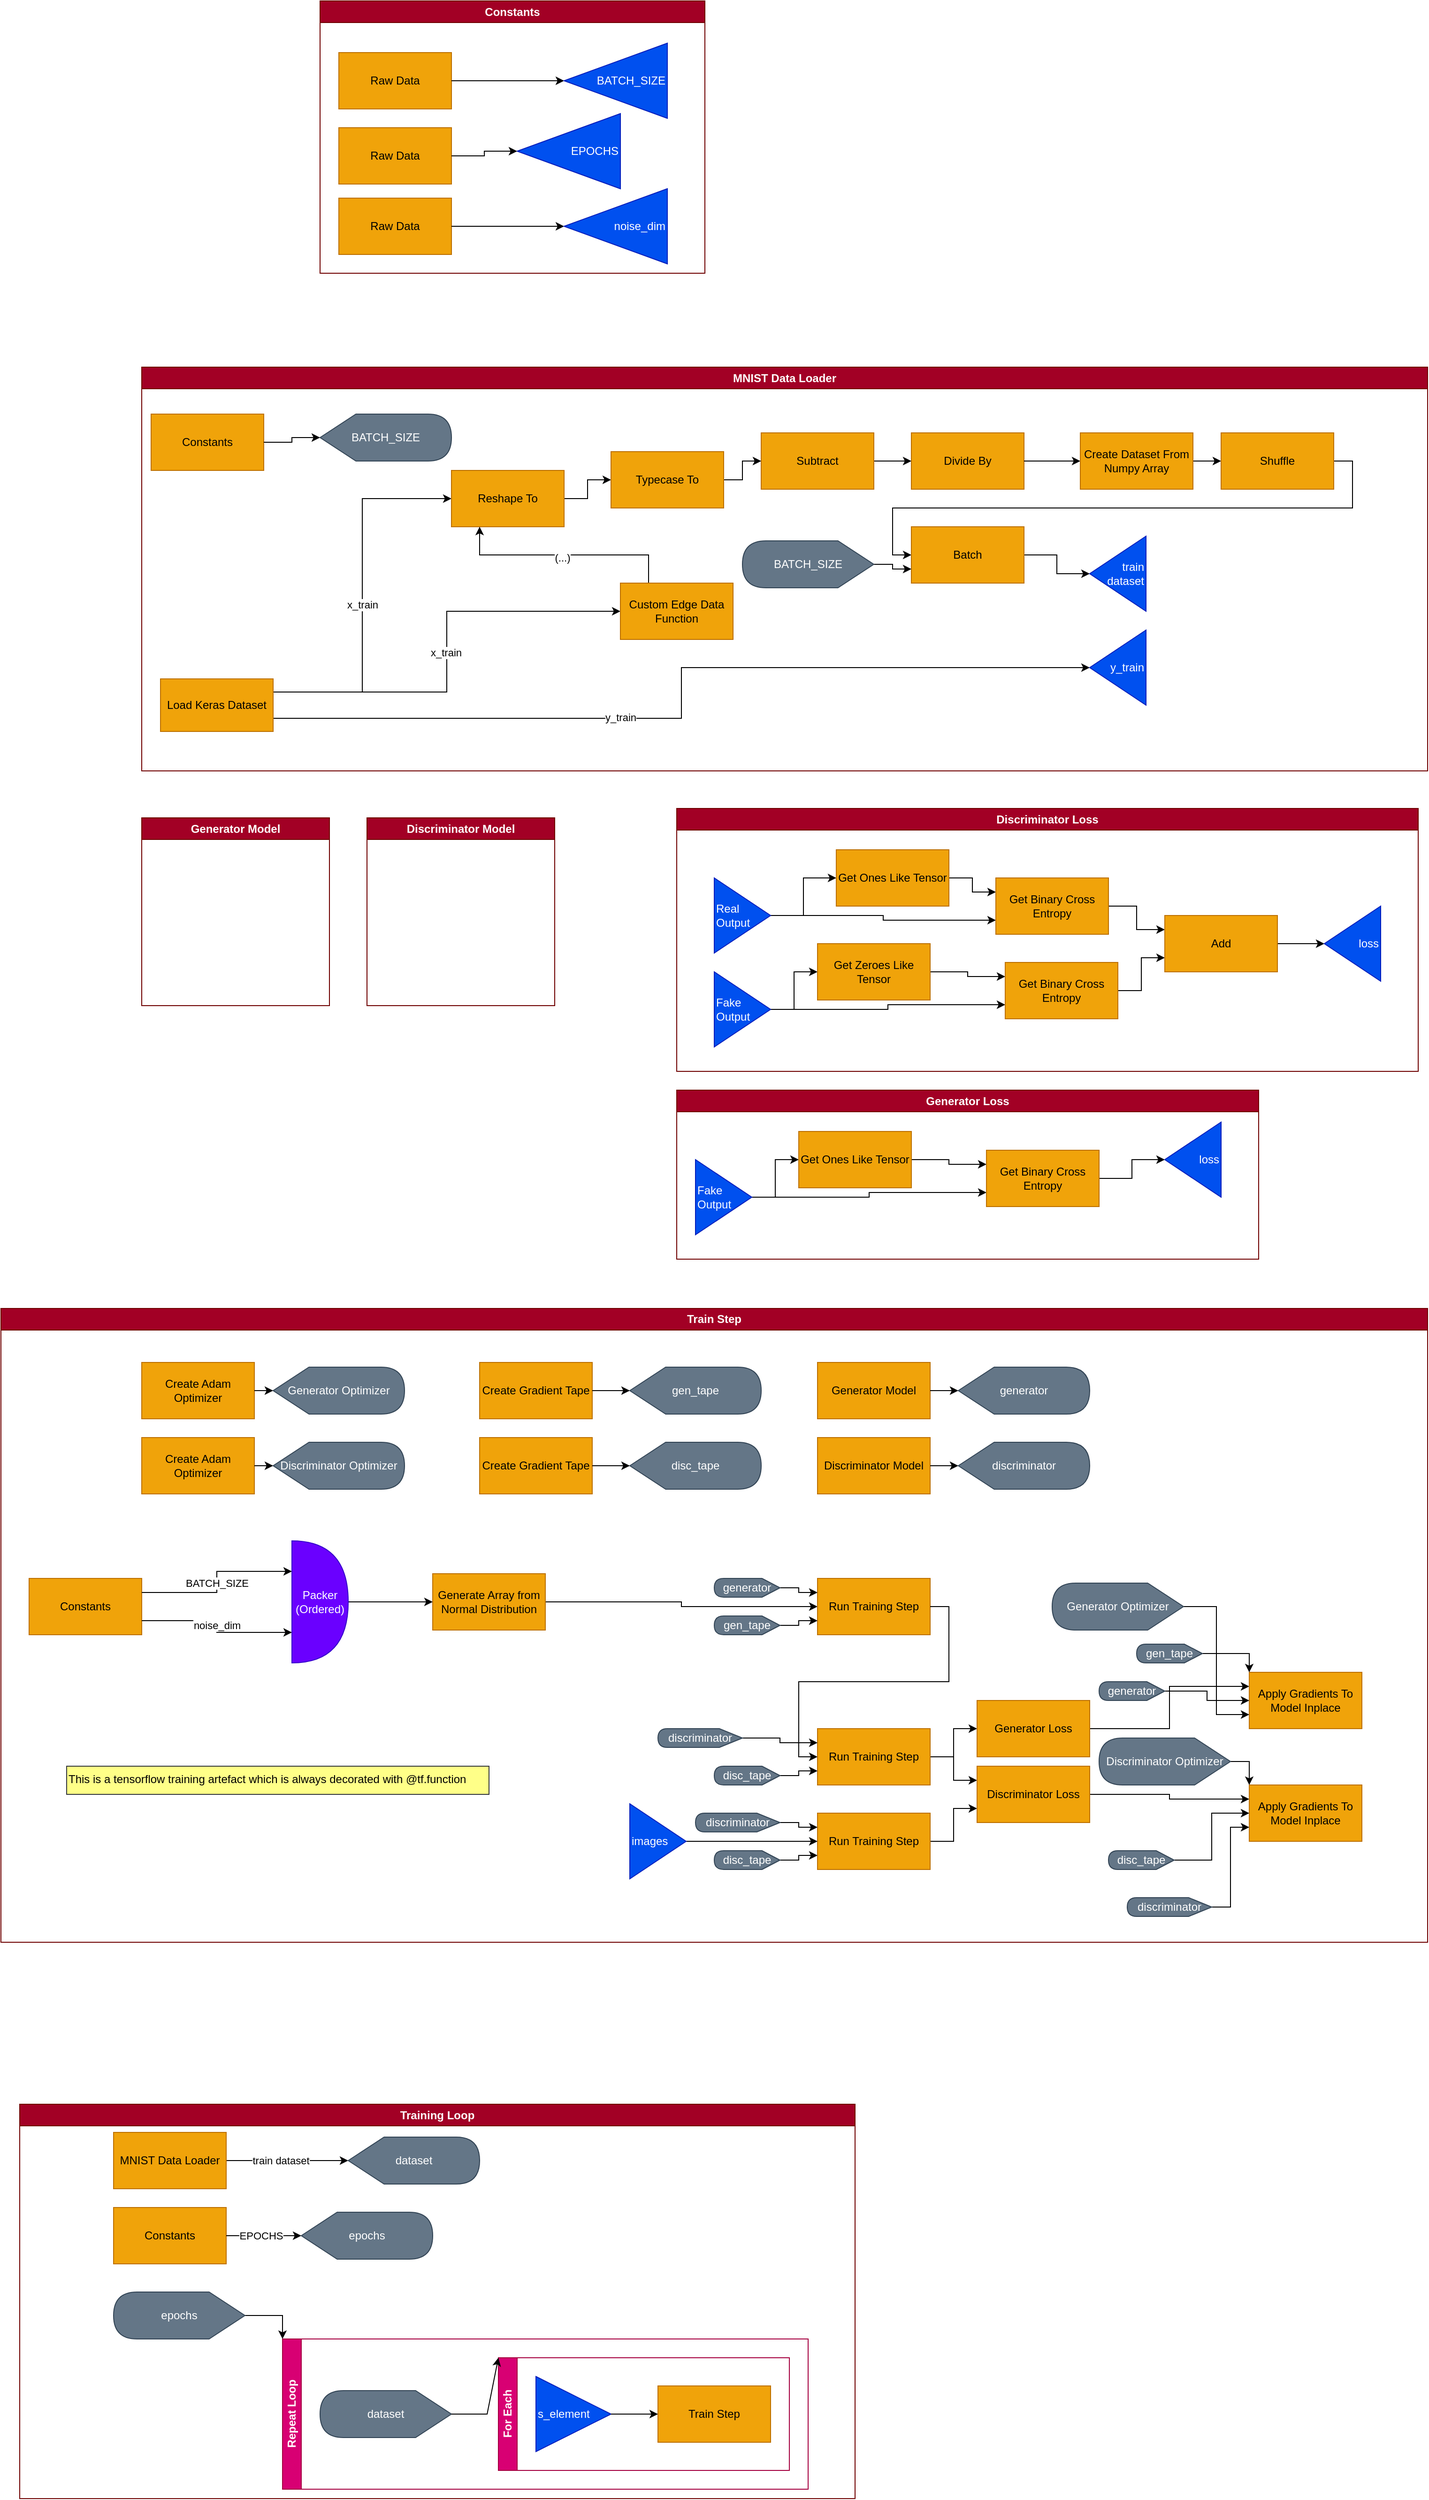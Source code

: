 <mxfile version="21.8.2" type="device">
  <diagram name="Page-1" id="CMNAbyIfZospv8cuNg1a">
    <mxGraphModel dx="2113" dy="540" grid="1" gridSize="10" guides="1" tooltips="1" connect="1" arrows="1" fold="1" page="0" pageScale="1" pageWidth="850" pageHeight="1100" math="0" shadow="0">
      <root>
        <mxCell id="0" />
        <mxCell id="1" parent="0" />
        <mxCell id="BTnDJMna1HMqzvdBmYv4-1" style="edgeStyle=orthogonalEdgeStyle;rounded=0;orthogonalLoop=1;jettySize=auto;html=1;exitX=1;exitY=0.25;exitDx=0;exitDy=0;entryX=0;entryY=0.5;entryDx=0;entryDy=0;" edge="1" parent="1" source="BTnDJMna1HMqzvdBmYv4-9" target="BTnDJMna1HMqzvdBmYv4-21">
          <mxGeometry relative="1" as="geometry">
            <mxPoint x="-510" y="977.923" as="targetPoint" />
            <Array as="points">
              <mxPoint x="-645" y="976" />
              <mxPoint x="-645" y="770" />
            </Array>
          </mxGeometry>
        </mxCell>
        <mxCell id="BTnDJMna1HMqzvdBmYv4-2" value="x_train" style="edgeLabel;html=1;align=center;verticalAlign=middle;resizable=0;points=[];" vertex="1" connectable="0" parent="BTnDJMna1HMqzvdBmYv4-1">
          <mxGeometry x="-0.048" relative="1" as="geometry">
            <mxPoint as="offset" />
          </mxGeometry>
        </mxCell>
        <mxCell id="BTnDJMna1HMqzvdBmYv4-5" style="edgeStyle=orthogonalEdgeStyle;rounded=0;orthogonalLoop=1;jettySize=auto;html=1;exitX=1;exitY=0.75;exitDx=0;exitDy=0;entryX=1;entryY=0.5;entryDx=0;entryDy=0;" edge="1" parent="1" source="BTnDJMna1HMqzvdBmYv4-9" target="BTnDJMna1HMqzvdBmYv4-16">
          <mxGeometry relative="1" as="geometry">
            <mxPoint x="-510" y="1006" as="targetPoint" />
          </mxGeometry>
        </mxCell>
        <mxCell id="BTnDJMna1HMqzvdBmYv4-6" value="y_train" style="edgeLabel;html=1;align=center;verticalAlign=middle;resizable=0;points=[];" vertex="1" connectable="0" parent="BTnDJMna1HMqzvdBmYv4-5">
          <mxGeometry x="-0.199" y="1" relative="1" as="geometry">
            <mxPoint as="offset" />
          </mxGeometry>
        </mxCell>
        <mxCell id="BTnDJMna1HMqzvdBmYv4-26" style="edgeStyle=orthogonalEdgeStyle;rounded=0;orthogonalLoop=1;jettySize=auto;html=1;exitX=1;exitY=0.25;exitDx=0;exitDy=0;entryX=0;entryY=0.5;entryDx=0;entryDy=0;" edge="1" parent="1" source="BTnDJMna1HMqzvdBmYv4-9" target="BTnDJMna1HMqzvdBmYv4-25">
          <mxGeometry relative="1" as="geometry" />
        </mxCell>
        <mxCell id="BTnDJMna1HMqzvdBmYv4-27" value="x_train" style="edgeLabel;html=1;align=center;verticalAlign=middle;resizable=0;points=[];" vertex="1" connectable="0" parent="BTnDJMna1HMqzvdBmYv4-26">
          <mxGeometry x="-0.004" y="1" relative="1" as="geometry">
            <mxPoint as="offset" />
          </mxGeometry>
        </mxCell>
        <mxCell id="BTnDJMna1HMqzvdBmYv4-9" value="Load Keras Dataset" style="rounded=0;whiteSpace=wrap;html=1;fillColor=#f0a30a;fontColor=#000000;strokeColor=#BD7000;" vertex="1" parent="1">
          <mxGeometry x="-860" y="962" width="120" height="56" as="geometry" />
        </mxCell>
        <mxCell id="BTnDJMna1HMqzvdBmYv4-18" value="MNIST Data Loader" style="swimlane;whiteSpace=wrap;html=1;fillColor=#a20025;fontColor=#ffffff;strokeColor=#6F0000;" vertex="1" parent="1">
          <mxGeometry x="-880" y="630" width="1370" height="430" as="geometry" />
        </mxCell>
        <mxCell id="BTnDJMna1HMqzvdBmYv4-16" value="y_train" style="triangle;whiteSpace=wrap;html=1;direction=west;align=right;fillColor=#0050ef;fontColor=#ffffff;strokeColor=#001DBC;" vertex="1" parent="BTnDJMna1HMqzvdBmYv4-18">
          <mxGeometry x="1010" y="280" width="60" height="80" as="geometry" />
        </mxCell>
        <mxCell id="BTnDJMna1HMqzvdBmYv4-11" value="Divide By" style="rounded=0;whiteSpace=wrap;html=1;fillColor=#f0a30a;fontColor=#000000;strokeColor=#BD7000;" vertex="1" parent="BTnDJMna1HMqzvdBmYv4-18">
          <mxGeometry x="820" y="70" width="120" height="60" as="geometry" />
        </mxCell>
        <mxCell id="BTnDJMna1HMqzvdBmYv4-10" style="edgeStyle=orthogonalEdgeStyle;rounded=0;orthogonalLoop=1;jettySize=auto;html=1;exitX=1;exitY=0.5;exitDx=0;exitDy=0;entryX=0;entryY=0.5;entryDx=0;entryDy=0;" edge="1" parent="BTnDJMna1HMqzvdBmYv4-18" source="BTnDJMna1HMqzvdBmYv4-11" target="BTnDJMna1HMqzvdBmYv4-31">
          <mxGeometry relative="1" as="geometry">
            <mxPoint x="970" y="100" as="targetPoint" />
          </mxGeometry>
        </mxCell>
        <mxCell id="BTnDJMna1HMqzvdBmYv4-20" style="edgeStyle=orthogonalEdgeStyle;rounded=0;orthogonalLoop=1;jettySize=auto;html=1;exitX=1;exitY=0.5;exitDx=0;exitDy=0;entryX=0;entryY=0.5;entryDx=0;entryDy=0;" edge="1" parent="BTnDJMna1HMqzvdBmYv4-18" source="BTnDJMna1HMqzvdBmYv4-19" target="BTnDJMna1HMqzvdBmYv4-11">
          <mxGeometry relative="1" as="geometry" />
        </mxCell>
        <mxCell id="BTnDJMna1HMqzvdBmYv4-19" value="Subtract" style="rounded=0;whiteSpace=wrap;html=1;fillColor=#f0a30a;fontColor=#000000;strokeColor=#BD7000;" vertex="1" parent="BTnDJMna1HMqzvdBmYv4-18">
          <mxGeometry x="660" y="70" width="120" height="60" as="geometry" />
        </mxCell>
        <mxCell id="BTnDJMna1HMqzvdBmYv4-23" style="edgeStyle=orthogonalEdgeStyle;rounded=0;orthogonalLoop=1;jettySize=auto;html=1;exitX=1;exitY=0.5;exitDx=0;exitDy=0;entryX=0;entryY=0.5;entryDx=0;entryDy=0;" edge="1" parent="BTnDJMna1HMqzvdBmYv4-18" source="BTnDJMna1HMqzvdBmYv4-21" target="BTnDJMna1HMqzvdBmYv4-22">
          <mxGeometry relative="1" as="geometry" />
        </mxCell>
        <mxCell id="BTnDJMna1HMqzvdBmYv4-21" value="Reshape To" style="rounded=0;whiteSpace=wrap;html=1;fillColor=#f0a30a;fontColor=#000000;strokeColor=#BD7000;" vertex="1" parent="BTnDJMna1HMqzvdBmYv4-18">
          <mxGeometry x="330" y="110" width="120" height="60" as="geometry" />
        </mxCell>
        <mxCell id="BTnDJMna1HMqzvdBmYv4-24" style="edgeStyle=orthogonalEdgeStyle;rounded=0;orthogonalLoop=1;jettySize=auto;html=1;exitX=1;exitY=0.5;exitDx=0;exitDy=0;entryX=0;entryY=0.5;entryDx=0;entryDy=0;" edge="1" parent="BTnDJMna1HMqzvdBmYv4-18" source="BTnDJMna1HMqzvdBmYv4-22" target="BTnDJMna1HMqzvdBmYv4-19">
          <mxGeometry relative="1" as="geometry" />
        </mxCell>
        <mxCell id="BTnDJMna1HMqzvdBmYv4-22" value="Typecase To" style="rounded=0;whiteSpace=wrap;html=1;fillColor=#f0a30a;fontColor=#000000;strokeColor=#BD7000;" vertex="1" parent="BTnDJMna1HMqzvdBmYv4-18">
          <mxGeometry x="500" y="90" width="120" height="60" as="geometry" />
        </mxCell>
        <mxCell id="BTnDJMna1HMqzvdBmYv4-28" style="edgeStyle=orthogonalEdgeStyle;rounded=0;orthogonalLoop=1;jettySize=auto;html=1;exitX=0.25;exitY=0;exitDx=0;exitDy=0;entryX=0.25;entryY=1;entryDx=0;entryDy=0;" edge="1" parent="BTnDJMna1HMqzvdBmYv4-18" source="BTnDJMna1HMqzvdBmYv4-25" target="BTnDJMna1HMqzvdBmYv4-21">
          <mxGeometry relative="1" as="geometry" />
        </mxCell>
        <mxCell id="BTnDJMna1HMqzvdBmYv4-29" value="(...)" style="edgeLabel;html=1;align=center;verticalAlign=middle;resizable=0;points=[];" vertex="1" connectable="0" parent="BTnDJMna1HMqzvdBmYv4-28">
          <mxGeometry x="0.016" y="3" relative="1" as="geometry">
            <mxPoint as="offset" />
          </mxGeometry>
        </mxCell>
        <mxCell id="BTnDJMna1HMqzvdBmYv4-25" value="Custom Edge Data Function" style="rounded=0;whiteSpace=wrap;html=1;fillColor=#f0a30a;fontColor=#000000;strokeColor=#BD7000;" vertex="1" parent="BTnDJMna1HMqzvdBmYv4-18">
          <mxGeometry x="510" y="230" width="120" height="60" as="geometry" />
        </mxCell>
        <mxCell id="BTnDJMna1HMqzvdBmYv4-34" style="edgeStyle=orthogonalEdgeStyle;rounded=0;orthogonalLoop=1;jettySize=auto;html=1;exitX=1;exitY=0.5;exitDx=0;exitDy=0;entryX=0;entryY=0.5;entryDx=0;entryDy=0;" edge="1" parent="BTnDJMna1HMqzvdBmYv4-18" source="BTnDJMna1HMqzvdBmYv4-31" target="BTnDJMna1HMqzvdBmYv4-32">
          <mxGeometry relative="1" as="geometry" />
        </mxCell>
        <mxCell id="BTnDJMna1HMqzvdBmYv4-31" value="Create Dataset From Numpy Array" style="rounded=0;whiteSpace=wrap;html=1;fillColor=#f0a30a;fontColor=#000000;strokeColor=#BD7000;" vertex="1" parent="BTnDJMna1HMqzvdBmYv4-18">
          <mxGeometry x="1000" y="70" width="120" height="60" as="geometry" />
        </mxCell>
        <mxCell id="BTnDJMna1HMqzvdBmYv4-35" style="edgeStyle=orthogonalEdgeStyle;rounded=0;orthogonalLoop=1;jettySize=auto;html=1;exitX=1;exitY=0.5;exitDx=0;exitDy=0;entryX=0;entryY=0.5;entryDx=0;entryDy=0;" edge="1" parent="BTnDJMna1HMqzvdBmYv4-18" source="BTnDJMna1HMqzvdBmYv4-32" target="BTnDJMna1HMqzvdBmYv4-33">
          <mxGeometry relative="1" as="geometry" />
        </mxCell>
        <mxCell id="BTnDJMna1HMqzvdBmYv4-32" value="Shuffle" style="rounded=0;whiteSpace=wrap;html=1;fillColor=#f0a30a;fontColor=#000000;strokeColor=#BD7000;" vertex="1" parent="BTnDJMna1HMqzvdBmYv4-18">
          <mxGeometry x="1150" y="70" width="120" height="60" as="geometry" />
        </mxCell>
        <mxCell id="BTnDJMna1HMqzvdBmYv4-37" style="edgeStyle=orthogonalEdgeStyle;rounded=0;orthogonalLoop=1;jettySize=auto;html=1;exitX=1;exitY=0.5;exitDx=0;exitDy=0;entryX=1;entryY=0.5;entryDx=0;entryDy=0;" edge="1" parent="BTnDJMna1HMqzvdBmYv4-18" source="BTnDJMna1HMqzvdBmYv4-33" target="BTnDJMna1HMqzvdBmYv4-36">
          <mxGeometry relative="1" as="geometry" />
        </mxCell>
        <mxCell id="BTnDJMna1HMqzvdBmYv4-33" value="Batch" style="rounded=0;whiteSpace=wrap;html=1;fillColor=#f0a30a;fontColor=#000000;strokeColor=#BD7000;" vertex="1" parent="BTnDJMna1HMqzvdBmYv4-18">
          <mxGeometry x="820" y="170" width="120" height="60" as="geometry" />
        </mxCell>
        <mxCell id="BTnDJMna1HMqzvdBmYv4-36" value="train dataset" style="triangle;whiteSpace=wrap;html=1;direction=west;align=right;fillColor=#0050ef;fontColor=#ffffff;strokeColor=#001DBC;" vertex="1" parent="BTnDJMna1HMqzvdBmYv4-18">
          <mxGeometry x="1010" y="180" width="60" height="80" as="geometry" />
        </mxCell>
        <mxCell id="BTnDJMna1HMqzvdBmYv4-105" style="edgeStyle=orthogonalEdgeStyle;rounded=0;orthogonalLoop=1;jettySize=auto;html=1;exitX=0;exitY=0.5;exitDx=0;exitDy=0;exitPerimeter=0;entryX=0;entryY=0.75;entryDx=0;entryDy=0;" edge="1" parent="BTnDJMna1HMqzvdBmYv4-18" source="BTnDJMna1HMqzvdBmYv4-104" target="BTnDJMna1HMqzvdBmYv4-33">
          <mxGeometry relative="1" as="geometry" />
        </mxCell>
        <mxCell id="BTnDJMna1HMqzvdBmYv4-104" value="BATCH_SIZE" style="shape=display;whiteSpace=wrap;html=1;fillColor=#647687;strokeColor=#314354;fontColor=#ffffff;size=0.273;direction=west;" vertex="1" parent="BTnDJMna1HMqzvdBmYv4-18">
          <mxGeometry x="640" y="185" width="140" height="50" as="geometry" />
        </mxCell>
        <mxCell id="BTnDJMna1HMqzvdBmYv4-111" value="BATCH_SIZE" style="shape=display;whiteSpace=wrap;html=1;fillColor=#647687;strokeColor=#314354;fontColor=#ffffff;size=0.273;" vertex="1" parent="BTnDJMna1HMqzvdBmYv4-18">
          <mxGeometry x="190" y="50" width="140" height="50" as="geometry" />
        </mxCell>
        <mxCell id="BTnDJMna1HMqzvdBmYv4-112" value="Constants" style="rounded=0;whiteSpace=wrap;html=1;fillColor=#f0a30a;fontColor=#000000;strokeColor=#BD7000;" vertex="1" parent="BTnDJMna1HMqzvdBmYv4-18">
          <mxGeometry x="10" y="50" width="120" height="60" as="geometry" />
        </mxCell>
        <mxCell id="BTnDJMna1HMqzvdBmYv4-113" style="edgeStyle=orthogonalEdgeStyle;rounded=0;orthogonalLoop=1;jettySize=auto;html=1;exitX=1;exitY=0.5;exitDx=0;exitDy=0;entryX=0;entryY=0.5;entryDx=0;entryDy=0;entryPerimeter=0;" edge="1" parent="BTnDJMna1HMqzvdBmYv4-18" source="BTnDJMna1HMqzvdBmYv4-112" target="BTnDJMna1HMqzvdBmYv4-111">
          <mxGeometry relative="1" as="geometry" />
        </mxCell>
        <mxCell id="BTnDJMna1HMqzvdBmYv4-58" value="Generator Model" style="swimlane;whiteSpace=wrap;html=1;fillColor=#a20025;fontColor=#ffffff;strokeColor=#6F0000;" vertex="1" parent="1">
          <mxGeometry x="-880" y="1110" width="200" height="200" as="geometry" />
        </mxCell>
        <mxCell id="BTnDJMna1HMqzvdBmYv4-60" value="Discriminator Model" style="swimlane;whiteSpace=wrap;html=1;fillColor=#a20025;fontColor=#ffffff;strokeColor=#6F0000;" vertex="1" parent="1">
          <mxGeometry x="-640" y="1110" width="200" height="200" as="geometry" />
        </mxCell>
        <mxCell id="BTnDJMna1HMqzvdBmYv4-64" style="edgeStyle=orthogonalEdgeStyle;rounded=0;orthogonalLoop=1;jettySize=auto;html=1;exitX=1;exitY=0.5;exitDx=0;exitDy=0;" edge="1" parent="1" source="BTnDJMna1HMqzvdBmYv4-61" target="BTnDJMna1HMqzvdBmYv4-63">
          <mxGeometry relative="1" as="geometry" />
        </mxCell>
        <mxCell id="BTnDJMna1HMqzvdBmYv4-68" style="edgeStyle=orthogonalEdgeStyle;rounded=0;orthogonalLoop=1;jettySize=auto;html=1;exitX=1;exitY=0.5;exitDx=0;exitDy=0;entryX=0;entryY=0.75;entryDx=0;entryDy=0;" edge="1" parent="1" source="BTnDJMna1HMqzvdBmYv4-61" target="BTnDJMna1HMqzvdBmYv4-67">
          <mxGeometry relative="1" as="geometry" />
        </mxCell>
        <mxCell id="BTnDJMna1HMqzvdBmYv4-61" value="Real Output" style="triangle;whiteSpace=wrap;html=1;align=left;fillColor=#0050ef;fontColor=#ffffff;strokeColor=#001DBC;" vertex="1" parent="1">
          <mxGeometry x="-270" y="1174" width="60" height="80" as="geometry" />
        </mxCell>
        <mxCell id="BTnDJMna1HMqzvdBmYv4-66" style="edgeStyle=orthogonalEdgeStyle;rounded=0;orthogonalLoop=1;jettySize=auto;html=1;exitX=1;exitY=0.5;exitDx=0;exitDy=0;entryX=0;entryY=0.5;entryDx=0;entryDy=0;" edge="1" parent="1" source="BTnDJMna1HMqzvdBmYv4-62" target="BTnDJMna1HMqzvdBmYv4-65">
          <mxGeometry relative="1" as="geometry" />
        </mxCell>
        <mxCell id="BTnDJMna1HMqzvdBmYv4-72" style="edgeStyle=orthogonalEdgeStyle;rounded=0;orthogonalLoop=1;jettySize=auto;html=1;exitX=1;exitY=0.5;exitDx=0;exitDy=0;entryX=0;entryY=0.75;entryDx=0;entryDy=0;" edge="1" parent="1" source="BTnDJMna1HMqzvdBmYv4-62" target="BTnDJMna1HMqzvdBmYv4-70">
          <mxGeometry relative="1" as="geometry" />
        </mxCell>
        <mxCell id="BTnDJMna1HMqzvdBmYv4-62" value="Fake Output" style="triangle;whiteSpace=wrap;html=1;align=left;fillColor=#0050ef;fontColor=#ffffff;strokeColor=#001DBC;" vertex="1" parent="1">
          <mxGeometry x="-270" y="1274" width="60" height="80" as="geometry" />
        </mxCell>
        <mxCell id="BTnDJMna1HMqzvdBmYv4-69" style="edgeStyle=orthogonalEdgeStyle;rounded=0;orthogonalLoop=1;jettySize=auto;html=1;exitX=1;exitY=0.5;exitDx=0;exitDy=0;entryX=0;entryY=0.25;entryDx=0;entryDy=0;" edge="1" parent="1" source="BTnDJMna1HMqzvdBmYv4-63" target="BTnDJMna1HMqzvdBmYv4-67">
          <mxGeometry relative="1" as="geometry" />
        </mxCell>
        <mxCell id="BTnDJMna1HMqzvdBmYv4-63" value="Get Ones Like Tensor" style="rounded=0;whiteSpace=wrap;html=1;fillColor=#f0a30a;fontColor=#000000;strokeColor=#BD7000;" vertex="1" parent="1">
          <mxGeometry x="-140" y="1144" width="120" height="60" as="geometry" />
        </mxCell>
        <mxCell id="BTnDJMna1HMqzvdBmYv4-71" style="edgeStyle=orthogonalEdgeStyle;rounded=0;orthogonalLoop=1;jettySize=auto;html=1;exitX=1;exitY=0.5;exitDx=0;exitDy=0;entryX=0;entryY=0.25;entryDx=0;entryDy=0;" edge="1" parent="1" source="BTnDJMna1HMqzvdBmYv4-65" target="BTnDJMna1HMqzvdBmYv4-70">
          <mxGeometry relative="1" as="geometry" />
        </mxCell>
        <mxCell id="BTnDJMna1HMqzvdBmYv4-65" value="Get Zeroes Like Tensor" style="rounded=0;whiteSpace=wrap;html=1;fillColor=#f0a30a;fontColor=#000000;strokeColor=#BD7000;" vertex="1" parent="1">
          <mxGeometry x="-160" y="1244" width="120" height="60" as="geometry" />
        </mxCell>
        <mxCell id="BTnDJMna1HMqzvdBmYv4-74" style="edgeStyle=orthogonalEdgeStyle;rounded=0;orthogonalLoop=1;jettySize=auto;html=1;exitX=1;exitY=0.5;exitDx=0;exitDy=0;entryX=0;entryY=0.25;entryDx=0;entryDy=0;" edge="1" parent="1" source="BTnDJMna1HMqzvdBmYv4-67" target="BTnDJMna1HMqzvdBmYv4-73">
          <mxGeometry relative="1" as="geometry" />
        </mxCell>
        <mxCell id="BTnDJMna1HMqzvdBmYv4-67" value="Get Binary Cross Entropy" style="rounded=0;whiteSpace=wrap;html=1;fillColor=#f0a30a;fontColor=#000000;strokeColor=#BD7000;" vertex="1" parent="1">
          <mxGeometry x="30" y="1174" width="120" height="60" as="geometry" />
        </mxCell>
        <mxCell id="BTnDJMna1HMqzvdBmYv4-75" style="edgeStyle=orthogonalEdgeStyle;rounded=0;orthogonalLoop=1;jettySize=auto;html=1;exitX=1;exitY=0.5;exitDx=0;exitDy=0;entryX=0;entryY=0.75;entryDx=0;entryDy=0;" edge="1" parent="1" source="BTnDJMna1HMqzvdBmYv4-70" target="BTnDJMna1HMqzvdBmYv4-73">
          <mxGeometry relative="1" as="geometry" />
        </mxCell>
        <mxCell id="BTnDJMna1HMqzvdBmYv4-70" value="Get Binary Cross Entropy" style="rounded=0;whiteSpace=wrap;html=1;fillColor=#f0a30a;fontColor=#000000;strokeColor=#BD7000;" vertex="1" parent="1">
          <mxGeometry x="40" y="1264" width="120" height="60" as="geometry" />
        </mxCell>
        <mxCell id="BTnDJMna1HMqzvdBmYv4-77" style="edgeStyle=orthogonalEdgeStyle;rounded=0;orthogonalLoop=1;jettySize=auto;html=1;exitX=1;exitY=0.5;exitDx=0;exitDy=0;entryX=1;entryY=0.5;entryDx=0;entryDy=0;" edge="1" parent="1" source="BTnDJMna1HMqzvdBmYv4-73" target="BTnDJMna1HMqzvdBmYv4-76">
          <mxGeometry relative="1" as="geometry" />
        </mxCell>
        <mxCell id="BTnDJMna1HMqzvdBmYv4-73" value="Add" style="rounded=0;whiteSpace=wrap;html=1;fillColor=#f0a30a;fontColor=#000000;strokeColor=#BD7000;" vertex="1" parent="1">
          <mxGeometry x="210" y="1214" width="120" height="60" as="geometry" />
        </mxCell>
        <mxCell id="BTnDJMna1HMqzvdBmYv4-76" value="loss" style="triangle;whiteSpace=wrap;html=1;direction=west;align=right;fillColor=#0050ef;fontColor=#ffffff;strokeColor=#001DBC;" vertex="1" parent="1">
          <mxGeometry x="380" y="1204" width="60" height="80" as="geometry" />
        </mxCell>
        <mxCell id="BTnDJMna1HMqzvdBmYv4-78" value="Discriminator Loss" style="swimlane;whiteSpace=wrap;html=1;fillColor=#a20025;fontColor=#ffffff;strokeColor=#6F0000;" vertex="1" parent="1">
          <mxGeometry x="-310" y="1100" width="790" height="280" as="geometry" />
        </mxCell>
        <mxCell id="BTnDJMna1HMqzvdBmYv4-82" style="edgeStyle=orthogonalEdgeStyle;rounded=0;orthogonalLoop=1;jettySize=auto;html=1;exitX=1;exitY=0.5;exitDx=0;exitDy=0;entryX=0;entryY=0.5;entryDx=0;entryDy=0;" edge="1" source="BTnDJMna1HMqzvdBmYv4-84" target="BTnDJMna1HMqzvdBmYv4-88" parent="1">
          <mxGeometry relative="1" as="geometry" />
        </mxCell>
        <mxCell id="BTnDJMna1HMqzvdBmYv4-83" style="edgeStyle=orthogonalEdgeStyle;rounded=0;orthogonalLoop=1;jettySize=auto;html=1;exitX=1;exitY=0.5;exitDx=0;exitDy=0;entryX=0;entryY=0.75;entryDx=0;entryDy=0;" edge="1" source="BTnDJMna1HMqzvdBmYv4-84" target="BTnDJMna1HMqzvdBmYv4-92" parent="1">
          <mxGeometry relative="1" as="geometry" />
        </mxCell>
        <mxCell id="BTnDJMna1HMqzvdBmYv4-84" value="Fake Output" style="triangle;whiteSpace=wrap;html=1;align=left;fillColor=#0050ef;fontColor=#ffffff;strokeColor=#001DBC;" vertex="1" parent="1">
          <mxGeometry x="-290" y="1474" width="60" height="80" as="geometry" />
        </mxCell>
        <mxCell id="BTnDJMna1HMqzvdBmYv4-87" style="edgeStyle=orthogonalEdgeStyle;rounded=0;orthogonalLoop=1;jettySize=auto;html=1;exitX=1;exitY=0.5;exitDx=0;exitDy=0;entryX=0;entryY=0.25;entryDx=0;entryDy=0;" edge="1" source="BTnDJMna1HMqzvdBmYv4-88" target="BTnDJMna1HMqzvdBmYv4-92" parent="1">
          <mxGeometry relative="1" as="geometry" />
        </mxCell>
        <mxCell id="BTnDJMna1HMqzvdBmYv4-88" value="Get Ones Like Tensor" style="rounded=0;whiteSpace=wrap;html=1;fillColor=#f0a30a;fontColor=#000000;strokeColor=#BD7000;" vertex="1" parent="1">
          <mxGeometry x="-180" y="1444" width="120" height="60" as="geometry" />
        </mxCell>
        <mxCell id="BTnDJMna1HMqzvdBmYv4-97" style="edgeStyle=orthogonalEdgeStyle;rounded=0;orthogonalLoop=1;jettySize=auto;html=1;exitX=1;exitY=0.5;exitDx=0;exitDy=0;entryX=1;entryY=0.5;entryDx=0;entryDy=0;" edge="1" parent="1" source="BTnDJMna1HMqzvdBmYv4-92" target="BTnDJMna1HMqzvdBmYv4-95">
          <mxGeometry relative="1" as="geometry" />
        </mxCell>
        <mxCell id="BTnDJMna1HMqzvdBmYv4-92" value="Get Binary Cross Entropy" style="rounded=0;whiteSpace=wrap;html=1;fillColor=#f0a30a;fontColor=#000000;strokeColor=#BD7000;" vertex="1" parent="1">
          <mxGeometry x="20" y="1464" width="120" height="60" as="geometry" />
        </mxCell>
        <mxCell id="BTnDJMna1HMqzvdBmYv4-96" value="Generator Loss" style="swimlane;whiteSpace=wrap;html=1;fillColor=#a20025;fontColor=#ffffff;strokeColor=#6F0000;" vertex="1" parent="1">
          <mxGeometry x="-310" y="1400" width="620" height="180" as="geometry" />
        </mxCell>
        <mxCell id="BTnDJMna1HMqzvdBmYv4-95" value="loss" style="triangle;whiteSpace=wrap;html=1;direction=west;align=right;fillColor=#0050ef;fontColor=#ffffff;strokeColor=#001DBC;" vertex="1" parent="BTnDJMna1HMqzvdBmYv4-96">
          <mxGeometry x="520" y="34" width="60" height="80" as="geometry" />
        </mxCell>
        <mxCell id="BTnDJMna1HMqzvdBmYv4-98" value="Create Adam Optimizer" style="rounded=0;whiteSpace=wrap;html=1;fillColor=#f0a30a;fontColor=#000000;strokeColor=#BD7000;" vertex="1" parent="1">
          <mxGeometry x="-880" y="1690" width="120" height="60" as="geometry" />
        </mxCell>
        <mxCell id="BTnDJMna1HMqzvdBmYv4-99" value="Create Adam Optimizer" style="rounded=0;whiteSpace=wrap;html=1;fillColor=#f0a30a;fontColor=#000000;strokeColor=#BD7000;" vertex="1" parent="1">
          <mxGeometry x="-880" y="1770" width="120" height="60" as="geometry" />
        </mxCell>
        <mxCell id="BTnDJMna1HMqzvdBmYv4-100" value="Generator Optimizer" style="shape=display;whiteSpace=wrap;html=1;fillColor=#647687;strokeColor=#314354;fontColor=#ffffff;size=0.273;" vertex="1" parent="1">
          <mxGeometry x="-740" y="1695" width="140" height="50" as="geometry" />
        </mxCell>
        <mxCell id="BTnDJMna1HMqzvdBmYv4-101" style="edgeStyle=orthogonalEdgeStyle;rounded=0;orthogonalLoop=1;jettySize=auto;html=1;exitX=1;exitY=0.5;exitDx=0;exitDy=0;entryX=0;entryY=0.5;entryDx=0;entryDy=0;entryPerimeter=0;" edge="1" parent="1" source="BTnDJMna1HMqzvdBmYv4-98" target="BTnDJMna1HMqzvdBmYv4-100">
          <mxGeometry relative="1" as="geometry" />
        </mxCell>
        <mxCell id="BTnDJMna1HMqzvdBmYv4-102" value="Discriminator Optimizer" style="shape=display;whiteSpace=wrap;html=1;fillColor=#647687;strokeColor=#314354;fontColor=#ffffff;size=0.273;" vertex="1" parent="1">
          <mxGeometry x="-740" y="1775" width="140" height="50" as="geometry" />
        </mxCell>
        <mxCell id="BTnDJMna1HMqzvdBmYv4-103" style="edgeStyle=orthogonalEdgeStyle;rounded=0;orthogonalLoop=1;jettySize=auto;html=1;exitX=1;exitY=0.5;exitDx=0;exitDy=0;entryX=0;entryY=0.5;entryDx=0;entryDy=0;entryPerimeter=0;" edge="1" parent="1" source="BTnDJMna1HMqzvdBmYv4-99" target="BTnDJMna1HMqzvdBmYv4-102">
          <mxGeometry relative="1" as="geometry" />
        </mxCell>
        <mxCell id="BTnDJMna1HMqzvdBmYv4-107" value="Raw Data" style="rounded=0;whiteSpace=wrap;html=1;fillColor=#f0a30a;fontColor=#000000;strokeColor=#BD7000;" vertex="1" parent="1">
          <mxGeometry x="-670" y="295" width="120" height="60" as="geometry" />
        </mxCell>
        <mxCell id="BTnDJMna1HMqzvdBmYv4-108" style="edgeStyle=orthogonalEdgeStyle;rounded=0;orthogonalLoop=1;jettySize=auto;html=1;exitX=1;exitY=0.5;exitDx=0;exitDy=0;entryX=1;entryY=0.5;entryDx=0;entryDy=0;" edge="1" parent="1" source="BTnDJMna1HMqzvdBmYv4-107" target="BTnDJMna1HMqzvdBmYv4-110">
          <mxGeometry relative="1" as="geometry">
            <mxPoint x="-450" y="325" as="targetPoint" />
          </mxGeometry>
        </mxCell>
        <mxCell id="BTnDJMna1HMqzvdBmYv4-109" value="Constants" style="swimlane;whiteSpace=wrap;html=1;fillColor=#a20025;fontColor=#ffffff;strokeColor=#6F0000;" vertex="1" parent="1">
          <mxGeometry x="-690" y="240" width="410" height="290" as="geometry" />
        </mxCell>
        <mxCell id="BTnDJMna1HMqzvdBmYv4-110" value="BATCH_SIZE" style="triangle;whiteSpace=wrap;html=1;direction=west;align=right;fillColor=#0050ef;fontColor=#ffffff;strokeColor=#001DBC;" vertex="1" parent="BTnDJMna1HMqzvdBmYv4-109">
          <mxGeometry x="260" y="45" width="110" height="80" as="geometry" />
        </mxCell>
        <mxCell id="BTnDJMna1HMqzvdBmYv4-117" value="EPOCHS" style="triangle;whiteSpace=wrap;html=1;direction=west;align=right;fillColor=#0050ef;fontColor=#ffffff;strokeColor=#001DBC;" vertex="1" parent="BTnDJMna1HMqzvdBmYv4-109">
          <mxGeometry x="210" y="120" width="110" height="80" as="geometry" />
        </mxCell>
        <mxCell id="BTnDJMna1HMqzvdBmYv4-118" value="Raw Data" style="rounded=0;whiteSpace=wrap;html=1;fillColor=#f0a30a;fontColor=#000000;strokeColor=#BD7000;" vertex="1" parent="BTnDJMna1HMqzvdBmYv4-109">
          <mxGeometry x="20" y="210" width="120" height="60" as="geometry" />
        </mxCell>
        <mxCell id="BTnDJMna1HMqzvdBmYv4-119" style="edgeStyle=orthogonalEdgeStyle;rounded=0;orthogonalLoop=1;jettySize=auto;html=1;exitX=1;exitY=0.5;exitDx=0;exitDy=0;entryX=1;entryY=0.5;entryDx=0;entryDy=0;" edge="1" source="BTnDJMna1HMqzvdBmYv4-118" target="BTnDJMna1HMqzvdBmYv4-120" parent="BTnDJMna1HMqzvdBmYv4-109">
          <mxGeometry relative="1" as="geometry">
            <mxPoint x="240" y="240" as="targetPoint" />
          </mxGeometry>
        </mxCell>
        <mxCell id="BTnDJMna1HMqzvdBmYv4-120" value="noise_dim" style="triangle;whiteSpace=wrap;html=1;direction=west;align=right;fillColor=#0050ef;fontColor=#ffffff;strokeColor=#001DBC;" vertex="1" parent="BTnDJMna1HMqzvdBmYv4-109">
          <mxGeometry x="260" y="200" width="110" height="80" as="geometry" />
        </mxCell>
        <mxCell id="BTnDJMna1HMqzvdBmYv4-115" value="Raw Data" style="rounded=0;whiteSpace=wrap;html=1;fillColor=#f0a30a;fontColor=#000000;strokeColor=#BD7000;" vertex="1" parent="BTnDJMna1HMqzvdBmYv4-109">
          <mxGeometry x="20" y="135" width="120" height="60" as="geometry" />
        </mxCell>
        <mxCell id="BTnDJMna1HMqzvdBmYv4-116" style="edgeStyle=orthogonalEdgeStyle;rounded=0;orthogonalLoop=1;jettySize=auto;html=1;exitX=1;exitY=0.5;exitDx=0;exitDy=0;entryX=1;entryY=0.5;entryDx=0;entryDy=0;" edge="1" source="BTnDJMna1HMqzvdBmYv4-115" target="BTnDJMna1HMqzvdBmYv4-117" parent="BTnDJMna1HMqzvdBmYv4-109">
          <mxGeometry relative="1" as="geometry">
            <mxPoint x="250" y="95" as="targetPoint" />
          </mxGeometry>
        </mxCell>
        <mxCell id="BTnDJMna1HMqzvdBmYv4-145" style="edgeStyle=orthogonalEdgeStyle;rounded=0;orthogonalLoop=1;jettySize=auto;html=1;exitX=1;exitY=0.5;exitDx=0;exitDy=0;entryX=0;entryY=0.5;entryDx=0;entryDy=0;" edge="1" parent="1" source="BTnDJMna1HMqzvdBmYv4-121" target="BTnDJMna1HMqzvdBmYv4-142">
          <mxGeometry relative="1" as="geometry" />
        </mxCell>
        <mxCell id="BTnDJMna1HMqzvdBmYv4-121" value="Generate Array from Normal Distribution" style="rounded=0;whiteSpace=wrap;html=1;fillColor=#f0a30a;fontColor=#000000;strokeColor=#BD7000;" vertex="1" parent="1">
          <mxGeometry x="-570" y="1915" width="120" height="60" as="geometry" />
        </mxCell>
        <mxCell id="BTnDJMna1HMqzvdBmYv4-123" style="edgeStyle=orthogonalEdgeStyle;rounded=0;orthogonalLoop=1;jettySize=auto;html=1;exitX=1;exitY=0.5;exitDx=0;exitDy=0;exitPerimeter=0;entryX=0;entryY=0.5;entryDx=0;entryDy=0;" edge="1" parent="1" source="BTnDJMna1HMqzvdBmYv4-122" target="BTnDJMna1HMqzvdBmYv4-121">
          <mxGeometry relative="1" as="geometry" />
        </mxCell>
        <mxCell id="BTnDJMna1HMqzvdBmYv4-122" value="Packer&lt;br&gt;(Ordered)" style="shape=or;whiteSpace=wrap;html=1;fillColor=#6a00ff;fontColor=#ffffff;strokeColor=#3700CC;" vertex="1" parent="1">
          <mxGeometry x="-720" y="1880" width="60" height="130" as="geometry" />
        </mxCell>
        <mxCell id="BTnDJMna1HMqzvdBmYv4-124" value="Constants" style="rounded=0;whiteSpace=wrap;html=1;fillColor=#f0a30a;fontColor=#000000;strokeColor=#BD7000;" vertex="1" parent="1">
          <mxGeometry x="-1000" y="1920" width="120" height="60" as="geometry" />
        </mxCell>
        <mxCell id="BTnDJMna1HMqzvdBmYv4-125" style="edgeStyle=orthogonalEdgeStyle;rounded=0;orthogonalLoop=1;jettySize=auto;html=1;exitX=1;exitY=0.25;exitDx=0;exitDy=0;entryX=0;entryY=0.25;entryDx=0;entryDy=0;entryPerimeter=0;" edge="1" parent="1" source="BTnDJMna1HMqzvdBmYv4-124" target="BTnDJMna1HMqzvdBmYv4-122">
          <mxGeometry relative="1" as="geometry" />
        </mxCell>
        <mxCell id="BTnDJMna1HMqzvdBmYv4-127" value="BATCH_SIZE" style="edgeLabel;html=1;align=center;verticalAlign=middle;resizable=0;points=[];" vertex="1" connectable="0" parent="BTnDJMna1HMqzvdBmYv4-125">
          <mxGeometry x="-0.013" relative="1" as="geometry">
            <mxPoint as="offset" />
          </mxGeometry>
        </mxCell>
        <mxCell id="BTnDJMna1HMqzvdBmYv4-126" style="edgeStyle=orthogonalEdgeStyle;rounded=0;orthogonalLoop=1;jettySize=auto;html=1;exitX=1;exitY=0.75;exitDx=0;exitDy=0;entryX=0;entryY=0.75;entryDx=0;entryDy=0;entryPerimeter=0;" edge="1" parent="1" source="BTnDJMna1HMqzvdBmYv4-124" target="BTnDJMna1HMqzvdBmYv4-122">
          <mxGeometry relative="1" as="geometry" />
        </mxCell>
        <mxCell id="BTnDJMna1HMqzvdBmYv4-128" value="noise_dim" style="edgeLabel;html=1;align=center;verticalAlign=middle;resizable=0;points=[];" vertex="1" connectable="0" parent="BTnDJMna1HMqzvdBmYv4-126">
          <mxGeometry x="-0.017" relative="1" as="geometry">
            <mxPoint as="offset" />
          </mxGeometry>
        </mxCell>
        <mxCell id="BTnDJMna1HMqzvdBmYv4-129" value="Create Gradient Tape" style="rounded=0;whiteSpace=wrap;html=1;fillColor=#f0a30a;fontColor=#000000;strokeColor=#BD7000;" vertex="1" parent="1">
          <mxGeometry x="-520" y="1690" width="120" height="60" as="geometry" />
        </mxCell>
        <mxCell id="BTnDJMna1HMqzvdBmYv4-130" value="Create Gradient Tape" style="rounded=0;whiteSpace=wrap;html=1;fillColor=#f0a30a;fontColor=#000000;strokeColor=#BD7000;" vertex="1" parent="1">
          <mxGeometry x="-520" y="1770" width="120" height="60" as="geometry" />
        </mxCell>
        <mxCell id="BTnDJMna1HMqzvdBmYv4-131" value="gen_tape" style="shape=display;whiteSpace=wrap;html=1;fillColor=#647687;strokeColor=#314354;fontColor=#ffffff;size=0.273;" vertex="1" parent="1">
          <mxGeometry x="-360" y="1695" width="140" height="50" as="geometry" />
        </mxCell>
        <mxCell id="BTnDJMna1HMqzvdBmYv4-132" value="disc_tape" style="shape=display;whiteSpace=wrap;html=1;fillColor=#647687;strokeColor=#314354;fontColor=#ffffff;size=0.273;" vertex="1" parent="1">
          <mxGeometry x="-360" y="1775" width="140" height="50" as="geometry" />
        </mxCell>
        <mxCell id="BTnDJMna1HMqzvdBmYv4-133" style="edgeStyle=orthogonalEdgeStyle;rounded=0;orthogonalLoop=1;jettySize=auto;html=1;exitX=1;exitY=0.5;exitDx=0;exitDy=0;entryX=0;entryY=0.5;entryDx=0;entryDy=0;entryPerimeter=0;" edge="1" parent="1" source="BTnDJMna1HMqzvdBmYv4-129" target="BTnDJMna1HMqzvdBmYv4-131">
          <mxGeometry relative="1" as="geometry" />
        </mxCell>
        <mxCell id="BTnDJMna1HMqzvdBmYv4-134" style="edgeStyle=orthogonalEdgeStyle;rounded=0;orthogonalLoop=1;jettySize=auto;html=1;exitX=1;exitY=0.5;exitDx=0;exitDy=0;entryX=0;entryY=0.5;entryDx=0;entryDy=0;entryPerimeter=0;" edge="1" parent="1" source="BTnDJMna1HMqzvdBmYv4-130" target="BTnDJMna1HMqzvdBmYv4-132">
          <mxGeometry relative="1" as="geometry" />
        </mxCell>
        <mxCell id="BTnDJMna1HMqzvdBmYv4-135" value="Generator Model" style="rounded=0;whiteSpace=wrap;html=1;fillColor=#f0a30a;fontColor=#000000;strokeColor=#BD7000;" vertex="1" parent="1">
          <mxGeometry x="-160" y="1690" width="120" height="60" as="geometry" />
        </mxCell>
        <mxCell id="BTnDJMna1HMqzvdBmYv4-136" value="generator" style="shape=display;whiteSpace=wrap;html=1;fillColor=#647687;strokeColor=#314354;fontColor=#ffffff;size=0.273;" vertex="1" parent="1">
          <mxGeometry x="-10" y="1695" width="140" height="50" as="geometry" />
        </mxCell>
        <mxCell id="BTnDJMna1HMqzvdBmYv4-137" style="edgeStyle=orthogonalEdgeStyle;rounded=0;orthogonalLoop=1;jettySize=auto;html=1;exitX=1;exitY=0.5;exitDx=0;exitDy=0;entryX=0;entryY=0.5;entryDx=0;entryDy=0;entryPerimeter=0;" edge="1" parent="1" source="BTnDJMna1HMqzvdBmYv4-135" target="BTnDJMna1HMqzvdBmYv4-136">
          <mxGeometry relative="1" as="geometry" />
        </mxCell>
        <mxCell id="BTnDJMna1HMqzvdBmYv4-138" value="Discriminator Model" style="rounded=0;whiteSpace=wrap;html=1;fillColor=#f0a30a;fontColor=#000000;strokeColor=#BD7000;" vertex="1" parent="1">
          <mxGeometry x="-160" y="1770" width="120" height="60" as="geometry" />
        </mxCell>
        <mxCell id="BTnDJMna1HMqzvdBmYv4-139" value="discriminator" style="shape=display;whiteSpace=wrap;html=1;fillColor=#647687;strokeColor=#314354;fontColor=#ffffff;size=0.273;" vertex="1" parent="1">
          <mxGeometry x="-10" y="1775" width="140" height="50" as="geometry" />
        </mxCell>
        <mxCell id="BTnDJMna1HMqzvdBmYv4-141" style="edgeStyle=orthogonalEdgeStyle;rounded=0;orthogonalLoop=1;jettySize=auto;html=1;exitX=1;exitY=0.5;exitDx=0;exitDy=0;entryX=0;entryY=0.5;entryDx=0;entryDy=0;entryPerimeter=0;" edge="1" parent="1" source="BTnDJMna1HMqzvdBmYv4-138" target="BTnDJMna1HMqzvdBmYv4-139">
          <mxGeometry relative="1" as="geometry" />
        </mxCell>
        <mxCell id="BTnDJMna1HMqzvdBmYv4-142" value="Run Training Step" style="rounded=0;whiteSpace=wrap;html=1;fillColor=#f0a30a;fontColor=#000000;strokeColor=#BD7000;" vertex="1" parent="1">
          <mxGeometry x="-160" y="1920" width="120" height="60" as="geometry" />
        </mxCell>
        <mxCell id="BTnDJMna1HMqzvdBmYv4-144" style="edgeStyle=orthogonalEdgeStyle;rounded=0;orthogonalLoop=1;jettySize=auto;html=1;exitX=0;exitY=0.5;exitDx=0;exitDy=0;exitPerimeter=0;entryX=0;entryY=0.25;entryDx=0;entryDy=0;" edge="1" parent="1" source="BTnDJMna1HMqzvdBmYv4-143" target="BTnDJMna1HMqzvdBmYv4-142">
          <mxGeometry relative="1" as="geometry" />
        </mxCell>
        <mxCell id="BTnDJMna1HMqzvdBmYv4-143" value="generator" style="shape=display;whiteSpace=wrap;html=1;fillColor=#647687;strokeColor=#314354;fontColor=#ffffff;size=0.273;direction=west;" vertex="1" parent="1">
          <mxGeometry x="-270" y="1920" width="70" height="20" as="geometry" />
        </mxCell>
        <mxCell id="BTnDJMna1HMqzvdBmYv4-147" style="edgeStyle=orthogonalEdgeStyle;rounded=0;orthogonalLoop=1;jettySize=auto;html=1;exitX=0;exitY=0.5;exitDx=0;exitDy=0;exitPerimeter=0;entryX=0;entryY=0.75;entryDx=0;entryDy=0;" edge="1" parent="1" source="BTnDJMna1HMqzvdBmYv4-146" target="BTnDJMna1HMqzvdBmYv4-142">
          <mxGeometry relative="1" as="geometry" />
        </mxCell>
        <mxCell id="BTnDJMna1HMqzvdBmYv4-146" value="gen_tape" style="shape=display;whiteSpace=wrap;html=1;fillColor=#647687;strokeColor=#314354;fontColor=#ffffff;size=0.273;direction=west;" vertex="1" parent="1">
          <mxGeometry x="-270" y="1960" width="70" height="20" as="geometry" />
        </mxCell>
        <mxCell id="BTnDJMna1HMqzvdBmYv4-174" style="edgeStyle=orthogonalEdgeStyle;rounded=0;orthogonalLoop=1;jettySize=auto;html=1;exitX=1;exitY=0.5;exitDx=0;exitDy=0;entryX=0;entryY=0.75;entryDx=0;entryDy=0;" edge="1" parent="1" source="BTnDJMna1HMqzvdBmYv4-158" target="BTnDJMna1HMqzvdBmYv4-172">
          <mxGeometry relative="1" as="geometry" />
        </mxCell>
        <mxCell id="BTnDJMna1HMqzvdBmYv4-158" value="Run Training Step" style="rounded=0;whiteSpace=wrap;html=1;fillColor=#f0a30a;fontColor=#000000;strokeColor=#BD7000;" vertex="1" parent="1">
          <mxGeometry x="-160" y="2170" width="120" height="60" as="geometry" />
        </mxCell>
        <mxCell id="BTnDJMna1HMqzvdBmYv4-159" style="edgeStyle=orthogonalEdgeStyle;rounded=0;orthogonalLoop=1;jettySize=auto;html=1;exitX=0;exitY=0.5;exitDx=0;exitDy=0;exitPerimeter=0;entryX=0;entryY=0.25;entryDx=0;entryDy=0;" edge="1" source="BTnDJMna1HMqzvdBmYv4-160" target="BTnDJMna1HMqzvdBmYv4-158" parent="1">
          <mxGeometry relative="1" as="geometry" />
        </mxCell>
        <mxCell id="BTnDJMna1HMqzvdBmYv4-160" value="discriminator" style="shape=display;whiteSpace=wrap;html=1;fillColor=#647687;strokeColor=#314354;fontColor=#ffffff;size=0.273;direction=west;" vertex="1" parent="1">
          <mxGeometry x="-290" y="2170" width="90" height="20" as="geometry" />
        </mxCell>
        <mxCell id="BTnDJMna1HMqzvdBmYv4-161" style="edgeStyle=orthogonalEdgeStyle;rounded=0;orthogonalLoop=1;jettySize=auto;html=1;exitX=0;exitY=0.5;exitDx=0;exitDy=0;exitPerimeter=0;entryX=0;entryY=0.75;entryDx=0;entryDy=0;" edge="1" source="BTnDJMna1HMqzvdBmYv4-162" target="BTnDJMna1HMqzvdBmYv4-158" parent="1">
          <mxGeometry relative="1" as="geometry" />
        </mxCell>
        <mxCell id="BTnDJMna1HMqzvdBmYv4-162" value="disc_tape" style="shape=display;whiteSpace=wrap;html=1;fillColor=#647687;strokeColor=#314354;fontColor=#ffffff;size=0.273;direction=west;" vertex="1" parent="1">
          <mxGeometry x="-270" y="2210" width="70" height="20" as="geometry" />
        </mxCell>
        <mxCell id="BTnDJMna1HMqzvdBmYv4-164" style="edgeStyle=orthogonalEdgeStyle;rounded=0;orthogonalLoop=1;jettySize=auto;html=1;exitX=1;exitY=0.5;exitDx=0;exitDy=0;entryX=0;entryY=0.5;entryDx=0;entryDy=0;" edge="1" parent="1" source="BTnDJMna1HMqzvdBmYv4-163" target="BTnDJMna1HMqzvdBmYv4-158">
          <mxGeometry relative="1" as="geometry" />
        </mxCell>
        <mxCell id="BTnDJMna1HMqzvdBmYv4-163" value="images" style="triangle;whiteSpace=wrap;html=1;align=left;fillColor=#0050ef;fontColor=#ffffff;strokeColor=#001DBC;" vertex="1" parent="1">
          <mxGeometry x="-360" y="2160" width="60" height="80" as="geometry" />
        </mxCell>
        <mxCell id="BTnDJMna1HMqzvdBmYv4-173" style="edgeStyle=orthogonalEdgeStyle;rounded=0;orthogonalLoop=1;jettySize=auto;html=1;exitX=1;exitY=0.5;exitDx=0;exitDy=0;entryX=0;entryY=0.25;entryDx=0;entryDy=0;" edge="1" parent="1" source="BTnDJMna1HMqzvdBmYv4-165" target="BTnDJMna1HMqzvdBmYv4-172">
          <mxGeometry relative="1" as="geometry" />
        </mxCell>
        <mxCell id="BTnDJMna1HMqzvdBmYv4-177" style="edgeStyle=orthogonalEdgeStyle;rounded=0;orthogonalLoop=1;jettySize=auto;html=1;exitX=1;exitY=0.5;exitDx=0;exitDy=0;entryX=0;entryY=0.5;entryDx=0;entryDy=0;" edge="1" parent="1" source="BTnDJMna1HMqzvdBmYv4-165" target="BTnDJMna1HMqzvdBmYv4-175">
          <mxGeometry relative="1" as="geometry" />
        </mxCell>
        <mxCell id="BTnDJMna1HMqzvdBmYv4-165" value="Run Training Step" style="rounded=0;whiteSpace=wrap;html=1;fillColor=#f0a30a;fontColor=#000000;strokeColor=#BD7000;" vertex="1" parent="1">
          <mxGeometry x="-160" y="2080" width="120" height="60" as="geometry" />
        </mxCell>
        <mxCell id="BTnDJMna1HMqzvdBmYv4-166" style="edgeStyle=orthogonalEdgeStyle;rounded=0;orthogonalLoop=1;jettySize=auto;html=1;exitX=0;exitY=0.5;exitDx=0;exitDy=0;exitPerimeter=0;entryX=0;entryY=0.25;entryDx=0;entryDy=0;" edge="1" source="BTnDJMna1HMqzvdBmYv4-167" target="BTnDJMna1HMqzvdBmYv4-165" parent="1">
          <mxGeometry relative="1" as="geometry" />
        </mxCell>
        <mxCell id="BTnDJMna1HMqzvdBmYv4-167" value="discriminator" style="shape=display;whiteSpace=wrap;html=1;fillColor=#647687;strokeColor=#314354;fontColor=#ffffff;size=0.273;direction=west;" vertex="1" parent="1">
          <mxGeometry x="-330" y="2080" width="90" height="20" as="geometry" />
        </mxCell>
        <mxCell id="BTnDJMna1HMqzvdBmYv4-168" style="edgeStyle=orthogonalEdgeStyle;rounded=0;orthogonalLoop=1;jettySize=auto;html=1;exitX=0;exitY=0.5;exitDx=0;exitDy=0;exitPerimeter=0;entryX=0;entryY=0.75;entryDx=0;entryDy=0;" edge="1" source="BTnDJMna1HMqzvdBmYv4-169" target="BTnDJMna1HMqzvdBmYv4-165" parent="1">
          <mxGeometry relative="1" as="geometry" />
        </mxCell>
        <mxCell id="BTnDJMna1HMqzvdBmYv4-169" value="disc_tape" style="shape=display;whiteSpace=wrap;html=1;fillColor=#647687;strokeColor=#314354;fontColor=#ffffff;size=0.273;direction=west;" vertex="1" parent="1">
          <mxGeometry x="-270" y="2120" width="70" height="20" as="geometry" />
        </mxCell>
        <mxCell id="BTnDJMna1HMqzvdBmYv4-170" style="edgeStyle=orthogonalEdgeStyle;rounded=0;orthogonalLoop=1;jettySize=auto;html=1;exitX=1;exitY=0.5;exitDx=0;exitDy=0;entryX=0;entryY=0.5;entryDx=0;entryDy=0;" edge="1" source="BTnDJMna1HMqzvdBmYv4-142" target="BTnDJMna1HMqzvdBmYv4-165" parent="1">
          <mxGeometry relative="1" as="geometry">
            <mxPoint x="50" y="1950" as="sourcePoint" />
          </mxGeometry>
        </mxCell>
        <mxCell id="BTnDJMna1HMqzvdBmYv4-187" style="edgeStyle=orthogonalEdgeStyle;rounded=0;orthogonalLoop=1;jettySize=auto;html=1;exitX=1;exitY=0.5;exitDx=0;exitDy=0;entryX=0;entryY=0.25;entryDx=0;entryDy=0;" edge="1" parent="1" source="BTnDJMna1HMqzvdBmYv4-172" target="BTnDJMna1HMqzvdBmYv4-179">
          <mxGeometry relative="1" as="geometry" />
        </mxCell>
        <mxCell id="BTnDJMna1HMqzvdBmYv4-172" value="Discriminator Loss" style="rounded=0;whiteSpace=wrap;html=1;fillColor=#f0a30a;fontColor=#000000;strokeColor=#BD7000;" vertex="1" parent="1">
          <mxGeometry x="10" y="2120" width="120" height="60" as="geometry" />
        </mxCell>
        <mxCell id="BTnDJMna1HMqzvdBmYv4-180" style="edgeStyle=orthogonalEdgeStyle;rounded=0;orthogonalLoop=1;jettySize=auto;html=1;exitX=1;exitY=0.5;exitDx=0;exitDy=0;entryX=0;entryY=0.25;entryDx=0;entryDy=0;" edge="1" parent="1" source="BTnDJMna1HMqzvdBmYv4-175" target="BTnDJMna1HMqzvdBmYv4-178">
          <mxGeometry relative="1" as="geometry" />
        </mxCell>
        <mxCell id="BTnDJMna1HMqzvdBmYv4-175" value="Generator Loss" style="rounded=0;whiteSpace=wrap;html=1;fillColor=#f0a30a;fontColor=#000000;strokeColor=#BD7000;" vertex="1" parent="1">
          <mxGeometry x="10" y="2050" width="120" height="60" as="geometry" />
        </mxCell>
        <mxCell id="BTnDJMna1HMqzvdBmYv4-178" value="Apply Gradients To Model Inplace" style="rounded=0;whiteSpace=wrap;html=1;fillColor=#f0a30a;fontColor=#000000;strokeColor=#BD7000;" vertex="1" parent="1">
          <mxGeometry x="300" y="2020" width="120" height="60" as="geometry" />
        </mxCell>
        <mxCell id="BTnDJMna1HMqzvdBmYv4-179" value="Apply Gradients To Model Inplace" style="rounded=0;whiteSpace=wrap;html=1;fillColor=#f0a30a;fontColor=#000000;strokeColor=#BD7000;" vertex="1" parent="1">
          <mxGeometry x="300" y="2140" width="120" height="60" as="geometry" />
        </mxCell>
        <mxCell id="BTnDJMna1HMqzvdBmYv4-182" style="edgeStyle=orthogonalEdgeStyle;rounded=0;orthogonalLoop=1;jettySize=auto;html=1;exitX=0;exitY=0.5;exitDx=0;exitDy=0;exitPerimeter=0;entryX=0;entryY=0;entryDx=0;entryDy=0;" edge="1" parent="1" source="BTnDJMna1HMqzvdBmYv4-181" target="BTnDJMna1HMqzvdBmYv4-178">
          <mxGeometry relative="1" as="geometry" />
        </mxCell>
        <mxCell id="BTnDJMna1HMqzvdBmYv4-181" value="gen_tape" style="shape=display;whiteSpace=wrap;html=1;fillColor=#647687;strokeColor=#314354;fontColor=#ffffff;size=0.273;direction=west;" vertex="1" parent="1">
          <mxGeometry x="180" y="1990" width="70" height="20" as="geometry" />
        </mxCell>
        <mxCell id="BTnDJMna1HMqzvdBmYv4-184" style="edgeStyle=orthogonalEdgeStyle;rounded=0;orthogonalLoop=1;jettySize=auto;html=1;exitX=0;exitY=0.5;exitDx=0;exitDy=0;exitPerimeter=0;entryX=0;entryY=0.5;entryDx=0;entryDy=0;" edge="1" parent="1" source="BTnDJMna1HMqzvdBmYv4-183" target="BTnDJMna1HMqzvdBmYv4-178">
          <mxGeometry relative="1" as="geometry" />
        </mxCell>
        <mxCell id="BTnDJMna1HMqzvdBmYv4-183" value="generator" style="shape=display;whiteSpace=wrap;html=1;fillColor=#647687;strokeColor=#314354;fontColor=#ffffff;size=0.273;direction=west;" vertex="1" parent="1">
          <mxGeometry x="140" y="2030" width="70" height="20" as="geometry" />
        </mxCell>
        <mxCell id="BTnDJMna1HMqzvdBmYv4-186" style="edgeStyle=orthogonalEdgeStyle;rounded=0;orthogonalLoop=1;jettySize=auto;html=1;exitX=0;exitY=0.5;exitDx=0;exitDy=0;exitPerimeter=0;entryX=0;entryY=0.75;entryDx=0;entryDy=0;" edge="1" parent="1" source="BTnDJMna1HMqzvdBmYv4-185" target="BTnDJMna1HMqzvdBmYv4-178">
          <mxGeometry relative="1" as="geometry" />
        </mxCell>
        <mxCell id="BTnDJMna1HMqzvdBmYv4-185" value="Generator Optimizer" style="shape=display;whiteSpace=wrap;html=1;fillColor=#647687;strokeColor=#314354;fontColor=#ffffff;size=0.273;direction=west;" vertex="1" parent="1">
          <mxGeometry x="90" y="1925" width="140" height="50" as="geometry" />
        </mxCell>
        <mxCell id="BTnDJMna1HMqzvdBmYv4-189" style="edgeStyle=orthogonalEdgeStyle;rounded=0;orthogonalLoop=1;jettySize=auto;html=1;exitX=0;exitY=0.5;exitDx=0;exitDy=0;exitPerimeter=0;entryX=0;entryY=0.75;entryDx=0;entryDy=0;" edge="1" parent="1" source="BTnDJMna1HMqzvdBmYv4-188" target="BTnDJMna1HMqzvdBmYv4-179">
          <mxGeometry relative="1" as="geometry" />
        </mxCell>
        <mxCell id="BTnDJMna1HMqzvdBmYv4-188" value="discriminator" style="shape=display;whiteSpace=wrap;html=1;fillColor=#647687;strokeColor=#314354;fontColor=#ffffff;size=0.273;direction=west;" vertex="1" parent="1">
          <mxGeometry x="170" y="2260" width="90" height="20" as="geometry" />
        </mxCell>
        <mxCell id="BTnDJMna1HMqzvdBmYv4-191" style="edgeStyle=orthogonalEdgeStyle;rounded=0;orthogonalLoop=1;jettySize=auto;html=1;exitX=0;exitY=0.5;exitDx=0;exitDy=0;exitPerimeter=0;entryX=0;entryY=0.5;entryDx=0;entryDy=0;" edge="1" parent="1" source="BTnDJMna1HMqzvdBmYv4-190" target="BTnDJMna1HMqzvdBmYv4-179">
          <mxGeometry relative="1" as="geometry" />
        </mxCell>
        <mxCell id="BTnDJMna1HMqzvdBmYv4-190" value="disc_tape" style="shape=display;whiteSpace=wrap;html=1;fillColor=#647687;strokeColor=#314354;fontColor=#ffffff;size=0.273;direction=west;" vertex="1" parent="1">
          <mxGeometry x="150" y="2210" width="70" height="20" as="geometry" />
        </mxCell>
        <mxCell id="BTnDJMna1HMqzvdBmYv4-193" style="edgeStyle=orthogonalEdgeStyle;rounded=0;orthogonalLoop=1;jettySize=auto;html=1;exitX=0;exitY=0.5;exitDx=0;exitDy=0;exitPerimeter=0;entryX=0;entryY=0;entryDx=0;entryDy=0;" edge="1" parent="1" source="BTnDJMna1HMqzvdBmYv4-192" target="BTnDJMna1HMqzvdBmYv4-179">
          <mxGeometry relative="1" as="geometry" />
        </mxCell>
        <mxCell id="BTnDJMna1HMqzvdBmYv4-192" value="Discriminator Optimizer" style="shape=display;whiteSpace=wrap;html=1;fillColor=#647687;strokeColor=#314354;fontColor=#ffffff;size=0.273;direction=west;" vertex="1" parent="1">
          <mxGeometry x="140" y="2090" width="140" height="50" as="geometry" />
        </mxCell>
        <mxCell id="BTnDJMna1HMqzvdBmYv4-194" value="Train Step" style="swimlane;whiteSpace=wrap;html=1;fillColor=#a20025;fontColor=#ffffff;strokeColor=#6F0000;" vertex="1" parent="1">
          <mxGeometry x="-1030" y="1632.5" width="1520" height="675" as="geometry" />
        </mxCell>
        <mxCell id="BTnDJMna1HMqzvdBmYv4-225" value="This is a tensorflow training artefact which is always decorated with @tf.function" style="text;html=1;strokeColor=#36393d;fillColor=#ffff88;align=left;verticalAlign=top;whiteSpace=wrap;rounded=0;fixedWidth=0;autosize=1;" vertex="1" parent="BTnDJMna1HMqzvdBmYv4-194">
          <mxGeometry x="70" y="487.5" width="450" height="30" as="geometry" />
        </mxCell>
        <mxCell id="BTnDJMna1HMqzvdBmYv4-202" value="Constants" style="rounded=0;whiteSpace=wrap;html=1;fillColor=#f0a30a;fontColor=#000000;strokeColor=#BD7000;" vertex="1" parent="1">
          <mxGeometry x="-910" y="2590" width="120" height="60" as="geometry" />
        </mxCell>
        <mxCell id="BTnDJMna1HMqzvdBmYv4-203" value="epochs" style="shape=display;whiteSpace=wrap;html=1;fillColor=#647687;strokeColor=#314354;fontColor=#ffffff;size=0.273;" vertex="1" parent="1">
          <mxGeometry x="-710" y="2595" width="140" height="50" as="geometry" />
        </mxCell>
        <mxCell id="BTnDJMna1HMqzvdBmYv4-204" style="edgeStyle=orthogonalEdgeStyle;rounded=0;orthogonalLoop=1;jettySize=auto;html=1;exitX=1;exitY=0.5;exitDx=0;exitDy=0;entryX=0;entryY=0.5;entryDx=0;entryDy=0;entryPerimeter=0;" edge="1" parent="1" source="BTnDJMna1HMqzvdBmYv4-202" target="BTnDJMna1HMqzvdBmYv4-203">
          <mxGeometry relative="1" as="geometry" />
        </mxCell>
        <mxCell id="BTnDJMna1HMqzvdBmYv4-205" value="EPOCHS" style="edgeLabel;html=1;align=center;verticalAlign=middle;resizable=0;points=[];" vertex="1" connectable="0" parent="BTnDJMna1HMqzvdBmYv4-204">
          <mxGeometry x="-0.077" relative="1" as="geometry">
            <mxPoint as="offset" />
          </mxGeometry>
        </mxCell>
        <mxCell id="BTnDJMna1HMqzvdBmYv4-206" value="Repeat Loop" style="swimlane;html=1;startSize=20;horizontal=0;childLayout=flowLayout;flowOrientation=west;resizable=1;interRankCellSpacing=50;containerType=tree;fontSize=12;container=1;autosize=1;fillColor=#d80073;fontColor=#ffffff;strokeColor=#A50040;" vertex="1" parent="1">
          <mxGeometry x="-730" y="2730" width="560" height="160" as="geometry" />
        </mxCell>
        <mxCell id="BTnDJMna1HMqzvdBmYv4-216" value="dataset" style="shape=display;whiteSpace=wrap;html=1;fillColor=#647687;strokeColor=#314354;fontColor=#ffffff;size=0.273;direction=west;" vertex="1" parent="BTnDJMna1HMqzvdBmYv4-206">
          <mxGeometry x="40" y="55" width="140" height="50" as="geometry" />
        </mxCell>
        <mxCell id="BTnDJMna1HMqzvdBmYv4-220" value="For Each" style="swimlane;html=1;startSize=20;horizontal=0;childLayout=flowLayout;flowOrientation=west;resizable=1;interRankCellSpacing=50;containerType=tree;fontSize=12;container=1;autosize=0;fillColor=#d80073;fontColor=#ffffff;strokeColor=#A50040;" vertex="1" parent="BTnDJMna1HMqzvdBmYv4-206">
          <mxGeometry x="230" y="20" width="310" height="120" as="geometry" />
        </mxCell>
        <mxCell id="BTnDJMna1HMqzvdBmYv4-221" value="s_element" style="triangle;whiteSpace=wrap;html=1;align=left;fillColor=#0050ef;fontColor=#ffffff;strokeColor=#001DBC;" vertex="1" parent="BTnDJMna1HMqzvdBmYv4-220">
          <mxGeometry x="40" y="20" width="80" height="80" as="geometry" />
        </mxCell>
        <mxCell id="BTnDJMna1HMqzvdBmYv4-222" value="Train Step" style="rounded=0;whiteSpace=wrap;html=1;fillColor=#f0a30a;fontColor=#000000;strokeColor=#BD7000;" vertex="1" parent="BTnDJMna1HMqzvdBmYv4-220">
          <mxGeometry x="170" y="30" width="120" height="60" as="geometry" />
        </mxCell>
        <mxCell id="BTnDJMna1HMqzvdBmYv4-223" style="edgeStyle=orthogonalEdgeStyle;rounded=0;orthogonalLoop=1;jettySize=auto;html=1;exitX=1;exitY=0.5;exitDx=0;exitDy=0;entryX=0;entryY=0.5;entryDx=0;entryDy=0;noEdgeStyle=1;orthogonal=1;" edge="1" parent="BTnDJMna1HMqzvdBmYv4-220" source="BTnDJMna1HMqzvdBmYv4-221" target="BTnDJMna1HMqzvdBmYv4-222">
          <mxGeometry relative="1" as="geometry">
            <Array as="points">
              <mxPoint x="132" y="60" />
              <mxPoint x="158" y="60" />
            </Array>
          </mxGeometry>
        </mxCell>
        <mxCell id="BTnDJMna1HMqzvdBmYv4-218" style="edgeStyle=orthogonalEdgeStyle;rounded=0;orthogonalLoop=1;jettySize=auto;html=1;exitX=0;exitY=0.5;exitDx=0;exitDy=0;exitPerimeter=0;entryX=0;entryY=0;entryDx=0;entryDy=0;noEdgeStyle=1;orthogonal=1;" edge="1" parent="BTnDJMna1HMqzvdBmYv4-206" source="BTnDJMna1HMqzvdBmYv4-216" target="BTnDJMna1HMqzvdBmYv4-220">
          <mxGeometry relative="1" as="geometry">
            <mxPoint x="190" y="-30" as="targetPoint" />
            <Array as="points">
              <mxPoint x="192" y="80" />
              <mxPoint x="218" y="80" />
            </Array>
          </mxGeometry>
        </mxCell>
        <mxCell id="BTnDJMna1HMqzvdBmYv4-208" style="edgeStyle=orthogonalEdgeStyle;rounded=0;orthogonalLoop=1;jettySize=auto;html=1;exitX=0;exitY=0.5;exitDx=0;exitDy=0;exitPerimeter=0;entryX=0;entryY=0;entryDx=0;entryDy=0;" edge="1" parent="1" source="BTnDJMna1HMqzvdBmYv4-207" target="BTnDJMna1HMqzvdBmYv4-206">
          <mxGeometry relative="1" as="geometry" />
        </mxCell>
        <mxCell id="BTnDJMna1HMqzvdBmYv4-207" value="epochs" style="shape=display;whiteSpace=wrap;html=1;fillColor=#647687;strokeColor=#314354;fontColor=#ffffff;size=0.273;direction=west;" vertex="1" parent="1">
          <mxGeometry x="-910" y="2680" width="140" height="50" as="geometry" />
        </mxCell>
        <mxCell id="BTnDJMna1HMqzvdBmYv4-211" style="edgeStyle=orthogonalEdgeStyle;rounded=0;orthogonalLoop=1;jettySize=auto;html=1;exitX=1;exitY=0.5;exitDx=0;exitDy=0;entryX=0;entryY=0.5;entryDx=0;entryDy=0;entryPerimeter=0;" edge="1" parent="1" source="BTnDJMna1HMqzvdBmYv4-210" target="BTnDJMna1HMqzvdBmYv4-215">
          <mxGeometry relative="1" as="geometry">
            <mxPoint x="-510" y="2770" as="targetPoint" />
          </mxGeometry>
        </mxCell>
        <mxCell id="BTnDJMna1HMqzvdBmYv4-212" value="train dataset" style="edgeLabel;html=1;align=center;verticalAlign=middle;resizable=0;points=[];" vertex="1" connectable="0" parent="BTnDJMna1HMqzvdBmYv4-211">
          <mxGeometry x="-0.107" relative="1" as="geometry">
            <mxPoint as="offset" />
          </mxGeometry>
        </mxCell>
        <mxCell id="BTnDJMna1HMqzvdBmYv4-210" value="MNIST Data Loader" style="rounded=0;whiteSpace=wrap;html=1;fillColor=#f0a30a;fontColor=#000000;strokeColor=#BD7000;" vertex="1" parent="1">
          <mxGeometry x="-910" y="2510" width="120" height="60" as="geometry" />
        </mxCell>
        <mxCell id="BTnDJMna1HMqzvdBmYv4-215" value="dataset" style="shape=display;whiteSpace=wrap;html=1;fillColor=#647687;strokeColor=#314354;fontColor=#ffffff;size=0.273;" vertex="1" parent="1">
          <mxGeometry x="-660" y="2515" width="140" height="50" as="geometry" />
        </mxCell>
        <mxCell id="BTnDJMna1HMqzvdBmYv4-224" value="Training Loop" style="swimlane;whiteSpace=wrap;html=1;fillColor=#a20025;fontColor=#ffffff;strokeColor=#6F0000;" vertex="1" parent="1">
          <mxGeometry x="-1010" y="2480" width="890" height="420" as="geometry" />
        </mxCell>
      </root>
    </mxGraphModel>
  </diagram>
</mxfile>
